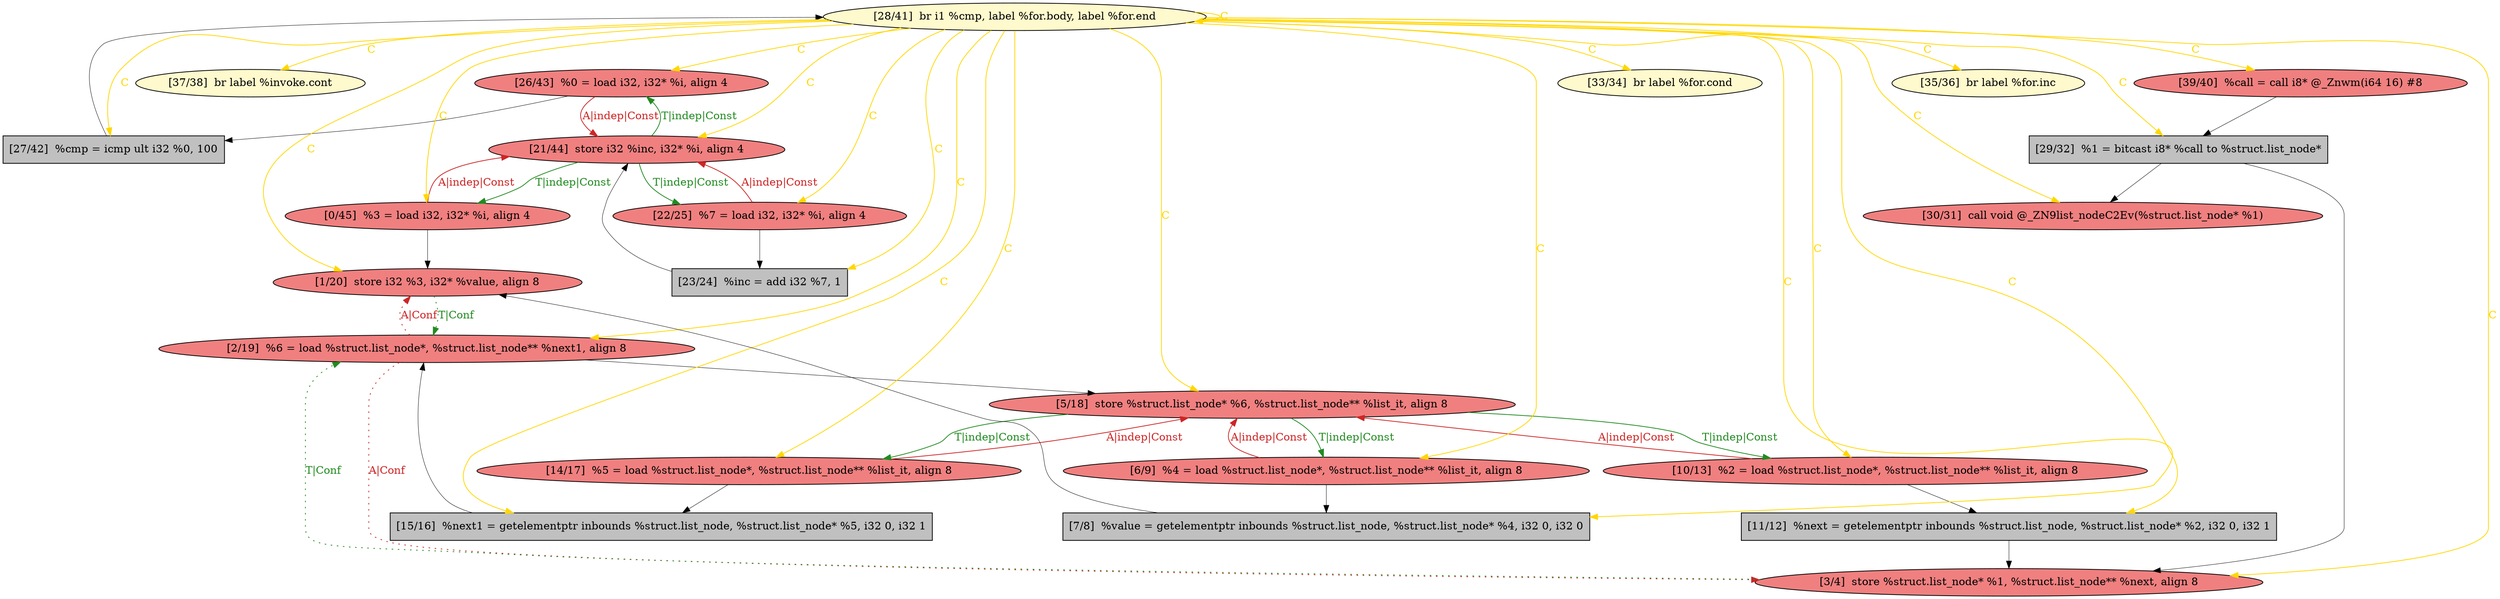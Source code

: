 
digraph G {


node739 [fillcolor=lemonchiffon,label="[37/38]  br label %invoke.cont",shape=ellipse,style=filled ]
node738 [fillcolor=lightcoral,label="[1/20]  store i32 %3, i32* %value, align 8",shape=ellipse,style=filled ]
node736 [fillcolor=lightcoral,label="[26/43]  %0 = load i32, i32* %i, align 4",shape=ellipse,style=filled ]
node733 [fillcolor=lightcoral,label="[10/13]  %2 = load %struct.list_node*, %struct.list_node** %list_it, align 8",shape=ellipse,style=filled ]
node722 [fillcolor=lightcoral,label="[14/17]  %5 = load %struct.list_node*, %struct.list_node** %list_it, align 8",shape=ellipse,style=filled ]
node717 [fillcolor=lightcoral,label="[0/45]  %3 = load i32, i32* %i, align 4",shape=ellipse,style=filled ]
node724 [fillcolor=lightcoral,label="[2/19]  %6 = load %struct.list_node*, %struct.list_node** %next1, align 8",shape=ellipse,style=filled ]
node718 [fillcolor=lightcoral,label="[22/25]  %7 = load i32, i32* %i, align 4",shape=ellipse,style=filled ]
node735 [fillcolor=lightcoral,label="[21/44]  store i32 %inc, i32* %i, align 4",shape=ellipse,style=filled ]
node720 [fillcolor=grey,label="[29/32]  %1 = bitcast i8* %call to %struct.list_node*",shape=rectangle,style=filled ]
node725 [fillcolor=lightcoral,label="[5/18]  store %struct.list_node* %6, %struct.list_node** %list_it, align 8",shape=ellipse,style=filled ]
node721 [fillcolor=grey,label="[11/12]  %next = getelementptr inbounds %struct.list_node, %struct.list_node* %2, i32 0, i32 1",shape=rectangle,style=filled ]
node726 [fillcolor=lemonchiffon,label="[33/34]  br label %for.cond",shape=ellipse,style=filled ]
node737 [fillcolor=grey,label="[27/42]  %cmp = icmp ult i32 %0, 100",shape=rectangle,style=filled ]
node734 [fillcolor=lemonchiffon,label="[28/41]  br i1 %cmp, label %for.body, label %for.end",shape=ellipse,style=filled ]
node719 [fillcolor=lightcoral,label="[3/4]  store %struct.list_node* %1, %struct.list_node** %next, align 8",shape=ellipse,style=filled ]
node729 [fillcolor=lightcoral,label="[30/31]  call void @_ZN9list_nodeC2Ev(%struct.list_node* %1)",shape=ellipse,style=filled ]
node727 [fillcolor=grey,label="[23/24]  %inc = add i32 %7, 1",shape=rectangle,style=filled ]
node723 [fillcolor=grey,label="[15/16]  %next1 = getelementptr inbounds %struct.list_node, %struct.list_node* %5, i32 0, i32 1",shape=rectangle,style=filled ]
node728 [fillcolor=lemonchiffon,label="[35/36]  br label %for.inc",shape=ellipse,style=filled ]
node730 [fillcolor=lightcoral,label="[6/9]  %4 = load %struct.list_node*, %struct.list_node** %list_it, align 8",shape=ellipse,style=filled ]
node731 [fillcolor=lightcoral,label="[39/40]  %call = call i8* @_Znwm(i64 16) #8",shape=ellipse,style=filled ]
node732 [fillcolor=grey,label="[7/8]  %value = getelementptr inbounds %struct.list_node, %struct.list_node* %4, i32 0, i32 0",shape=rectangle,style=filled ]

node734->node718 [style=solid,color=gold,label="C",penwidth=1.0,fontcolor=gold ]
node717->node738 [style=solid,color=black,label="",penwidth=0.5,fontcolor=black ]
node722->node725 [style=solid,color=firebrick3,label="A|indep|Const",penwidth=1.0,fontcolor=firebrick3 ]
node725->node722 [style=solid,color=forestgreen,label="T|indep|Const",penwidth=1.0,fontcolor=forestgreen ]
node725->node730 [style=solid,color=forestgreen,label="T|indep|Const",penwidth=1.0,fontcolor=forestgreen ]
node734->node727 [style=solid,color=gold,label="C",penwidth=1.0,fontcolor=gold ]
node730->node725 [style=solid,color=firebrick3,label="A|indep|Const",penwidth=1.0,fontcolor=firebrick3 ]
node734->node736 [style=solid,color=gold,label="C",penwidth=1.0,fontcolor=gold ]
node733->node725 [style=solid,color=firebrick3,label="A|indep|Const",penwidth=1.0,fontcolor=firebrick3 ]
node724->node719 [style=dotted,color=firebrick3,label="A|Conf",penwidth=1.0,fontcolor=firebrick3 ]
node736->node735 [style=solid,color=firebrick3,label="A|indep|Const",penwidth=1.0,fontcolor=firebrick3 ]
node733->node721 [style=solid,color=black,label="",penwidth=0.5,fontcolor=black ]
node732->node738 [style=solid,color=black,label="",penwidth=0.5,fontcolor=black ]
node734->node731 [style=solid,color=gold,label="C",penwidth=1.0,fontcolor=gold ]
node734->node735 [style=solid,color=gold,label="C",penwidth=1.0,fontcolor=gold ]
node734->node733 [style=solid,color=gold,label="C",penwidth=1.0,fontcolor=gold ]
node734->node728 [style=solid,color=gold,label="C",penwidth=1.0,fontcolor=gold ]
node734->node726 [style=solid,color=gold,label="C",penwidth=1.0,fontcolor=gold ]
node734->node720 [style=solid,color=gold,label="C",penwidth=1.0,fontcolor=gold ]
node734->node738 [style=solid,color=gold,label="C",penwidth=1.0,fontcolor=gold ]
node734->node723 [style=solid,color=gold,label="C",penwidth=1.0,fontcolor=gold ]
node730->node732 [style=solid,color=black,label="",penwidth=0.5,fontcolor=black ]
node735->node736 [style=solid,color=forestgreen,label="T|indep|Const",penwidth=1.0,fontcolor=forestgreen ]
node723->node724 [style=solid,color=black,label="",penwidth=0.5,fontcolor=black ]
node734->node724 [style=solid,color=gold,label="C",penwidth=1.0,fontcolor=gold ]
node718->node727 [style=solid,color=black,label="",penwidth=0.5,fontcolor=black ]
node736->node737 [style=solid,color=black,label="",penwidth=0.5,fontcolor=black ]
node734->node732 [style=solid,color=gold,label="C",penwidth=1.0,fontcolor=gold ]
node734->node729 [style=solid,color=gold,label="C",penwidth=1.0,fontcolor=gold ]
node720->node719 [style=solid,color=black,label="",penwidth=0.5,fontcolor=black ]
node734->node725 [style=solid,color=gold,label="C",penwidth=1.0,fontcolor=gold ]
node724->node738 [style=dotted,color=firebrick3,label="A|Conf",penwidth=1.0,fontcolor=firebrick3 ]
node734->node722 [style=solid,color=gold,label="C",penwidth=1.0,fontcolor=gold ]
node738->node724 [style=dotted,color=forestgreen,label="T|Conf",penwidth=1.0,fontcolor=forestgreen ]
node735->node717 [style=solid,color=forestgreen,label="T|indep|Const",penwidth=1.0,fontcolor=forestgreen ]
node734->node730 [style=solid,color=gold,label="C",penwidth=1.0,fontcolor=gold ]
node717->node735 [style=solid,color=firebrick3,label="A|indep|Const",penwidth=1.0,fontcolor=firebrick3 ]
node722->node723 [style=solid,color=black,label="",penwidth=0.5,fontcolor=black ]
node734->node719 [style=solid,color=gold,label="C",penwidth=1.0,fontcolor=gold ]
node731->node720 [style=solid,color=black,label="",penwidth=0.5,fontcolor=black ]
node734->node721 [style=solid,color=gold,label="C",penwidth=1.0,fontcolor=gold ]
node737->node734 [style=solid,color=black,label="",penwidth=0.5,fontcolor=black ]
node727->node735 [style=solid,color=black,label="",penwidth=0.5,fontcolor=black ]
node719->node724 [style=dotted,color=forestgreen,label="T|Conf",penwidth=1.0,fontcolor=forestgreen ]
node721->node719 [style=solid,color=black,label="",penwidth=0.5,fontcolor=black ]
node735->node718 [style=solid,color=forestgreen,label="T|indep|Const",penwidth=1.0,fontcolor=forestgreen ]
node725->node733 [style=solid,color=forestgreen,label="T|indep|Const",penwidth=1.0,fontcolor=forestgreen ]
node718->node735 [style=solid,color=firebrick3,label="A|indep|Const",penwidth=1.0,fontcolor=firebrick3 ]
node720->node729 [style=solid,color=black,label="",penwidth=0.5,fontcolor=black ]
node734->node717 [style=solid,color=gold,label="C",penwidth=1.0,fontcolor=gold ]
node734->node737 [style=solid,color=gold,label="C",penwidth=1.0,fontcolor=gold ]
node734->node734 [style=solid,color=gold,label="C",penwidth=1.0,fontcolor=gold ]
node724->node725 [style=solid,color=black,label="",penwidth=0.5,fontcolor=black ]
node734->node739 [style=solid,color=gold,label="C",penwidth=1.0,fontcolor=gold ]


}
